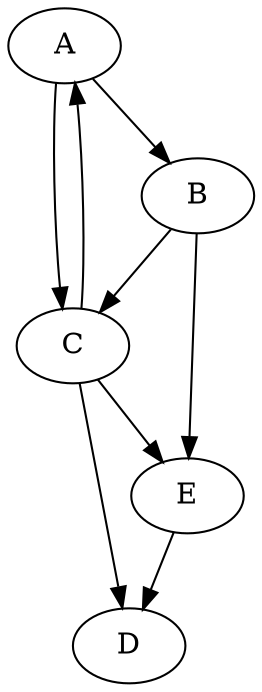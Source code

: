 digraph {
    a [label="A"]
    b [label="B"]
    c [label="C"]
    d [label="D"]
    e [label="E"]
    
    a -> b
    a -> c
    b -> c
    b -> e
    c -> a
    c -> d
    c -> e
    e -> d
}
